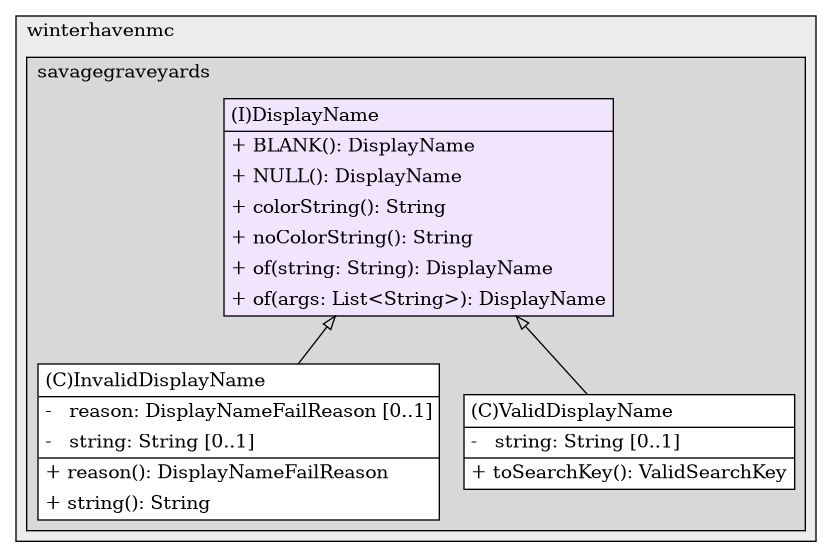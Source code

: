 @startuml

/' diagram meta data start
config=StructureConfiguration;
{
  "projectClassification": {
    "searchMode": "OpenProject", // OpenProject, AllProjects
    "includedProjects": "",
    "pathEndKeywords": "*.impl",
    "isClientPath": "",
    "isClientName": "",
    "isTestPath": "",
    "isTestName": "",
    "isMappingPath": "",
    "isMappingName": "",
    "isDataAccessPath": "",
    "isDataAccessName": "",
    "isDataStructurePath": "",
    "isDataStructureName": "",
    "isInterfaceStructuresPath": "",
    "isInterfaceStructuresName": "",
    "isEntryPointPath": "",
    "isEntryPointName": "",
    "treatFinalFieldsAsMandatory": false
  },
  "graphRestriction": {
    "classPackageExcludeFilter": "*attributes*",
    "classPackageIncludeFilter": "",
    "classNameExcludeFilter": "*Subcommand; *Key",
    "classNameIncludeFilter": "",
    "methodNameExcludeFilter": "",
    "methodNameIncludeFilter": "",
    "removeByInheritance": "", // inheritance/annotation based filtering is done in a second step
    "removeByAnnotation": "",
    "removeByClassPackage": "", // cleanup the graph after inheritance/annotation based filtering is done
    "removeByClassName": "",
    "cutMappings": false,
    "cutEnum": true,
    "cutTests": true,
    "cutClient": true,
    "cutDataAccess": true,
    "cutInterfaceStructures": true,
    "cutDataStructures": true,
    "cutGetterAndSetter": true,
    "cutConstructors": true
  },
  "graphTraversal": {
    "forwardDepth": 1,
    "backwardDepth": 0,
    "classPackageExcludeFilter": "",
    "classPackageIncludeFilter": "",
    "classNameExcludeFilter": "",
    "classNameIncludeFilter": "",
    "methodNameExcludeFilter": "",
    "methodNameIncludeFilter": "",
    "hideMappings": false,
    "hideDataStructures": false,
    "hidePrivateMethods": true,
    "hideInterfaceCalls": true, // indirection: implementation -> interface (is hidden) -> implementation
    "onlyShowApplicationEntryPoints": false, // root node is included
    "useMethodCallsForStructureDiagram": "ForwardOnly" // ForwardOnly, BothDirections, No
  },
  "details": {
    "aggregation": "GroupByClass", // ByClass, GroupByClass, None
    "showClassGenericTypes": true,
    "showMethods": true,
    "showMethodParameterNames": true,
    "showMethodParameterTypes": true,
    "showMethodReturnType": true,
    "showPackageLevels": 2,
    "showDetailedClassStructure": true
  },
  "rootClass": "com.winterhavenmc.savagegraveyards.models.displayname.DisplayName",
  "extensionCallbackMethod": "" // qualified.class.name#methodName - signature: public static String method(String)
}
diagram meta data end '/



digraph g {
    rankdir="TB"
    splines=polyline
    

'nodes 
subgraph cluster_1655488073 { 
   	label=winterhavenmc
	labeljust=l
	fillcolor="#ececec"
	style=filled
   
   subgraph cluster_718573502 { 
   	label=savagegraveyards
	labeljust=l
	fillcolor="#d8d8d8"
	style=filled
   
   DisplayName1488080184[
	label=<<TABLE BORDER="1" CELLBORDER="0" CELLPADDING="4" CELLSPACING="0">
<TR><TD ALIGN="LEFT" >(I)DisplayName</TD></TR>
<HR/>
<TR><TD ALIGN="LEFT" >+ BLANK(): DisplayName</TD></TR>
<TR><TD ALIGN="LEFT" >+ NULL(): DisplayName</TD></TR>
<TR><TD ALIGN="LEFT" >+ colorString(): String</TD></TR>
<TR><TD ALIGN="LEFT" >+ noColorString(): String</TD></TR>
<TR><TD ALIGN="LEFT" >+ of(string: String): DisplayName</TD></TR>
<TR><TD ALIGN="LEFT" >+ of(args: List&lt;String&gt;): DisplayName</TD></TR>
</TABLE>>
	style=filled
	margin=0
	shape=plaintext
	fillcolor="#F1E5FD"
];

InvalidDisplayName1488080184[
	label=<<TABLE BORDER="1" CELLBORDER="0" CELLPADDING="4" CELLSPACING="0">
<TR><TD ALIGN="LEFT" >(C)InvalidDisplayName</TD></TR>
<HR/>
<TR><TD ALIGN="LEFT" >-   reason: DisplayNameFailReason [0..1]</TD></TR>
<TR><TD ALIGN="LEFT" >-   string: String [0..1]</TD></TR>
<HR/>
<TR><TD ALIGN="LEFT" >+ reason(): DisplayNameFailReason</TD></TR>
<TR><TD ALIGN="LEFT" >+ string(): String</TD></TR>
</TABLE>>
	style=filled
	margin=0
	shape=plaintext
	fillcolor="#FFFFFF"
];

ValidDisplayName1488080184[
	label=<<TABLE BORDER="1" CELLBORDER="0" CELLPADDING="4" CELLSPACING="0">
<TR><TD ALIGN="LEFT" >(C)ValidDisplayName</TD></TR>
<HR/>
<TR><TD ALIGN="LEFT" >-   string: String [0..1]</TD></TR>
<HR/>
<TR><TD ALIGN="LEFT" >+ toSearchKey(): ValidSearchKey</TD></TR>
</TABLE>>
	style=filled
	margin=0
	shape=plaintext
	fillcolor="#FFFFFF"
];
} 
} 

'edges    
DisplayName1488080184 -> InvalidDisplayName1488080184[arrowhead=none, arrowtail=empty, dir=both];
DisplayName1488080184 -> ValidDisplayName1488080184[arrowhead=none, arrowtail=empty, dir=both];
    
}
@enduml